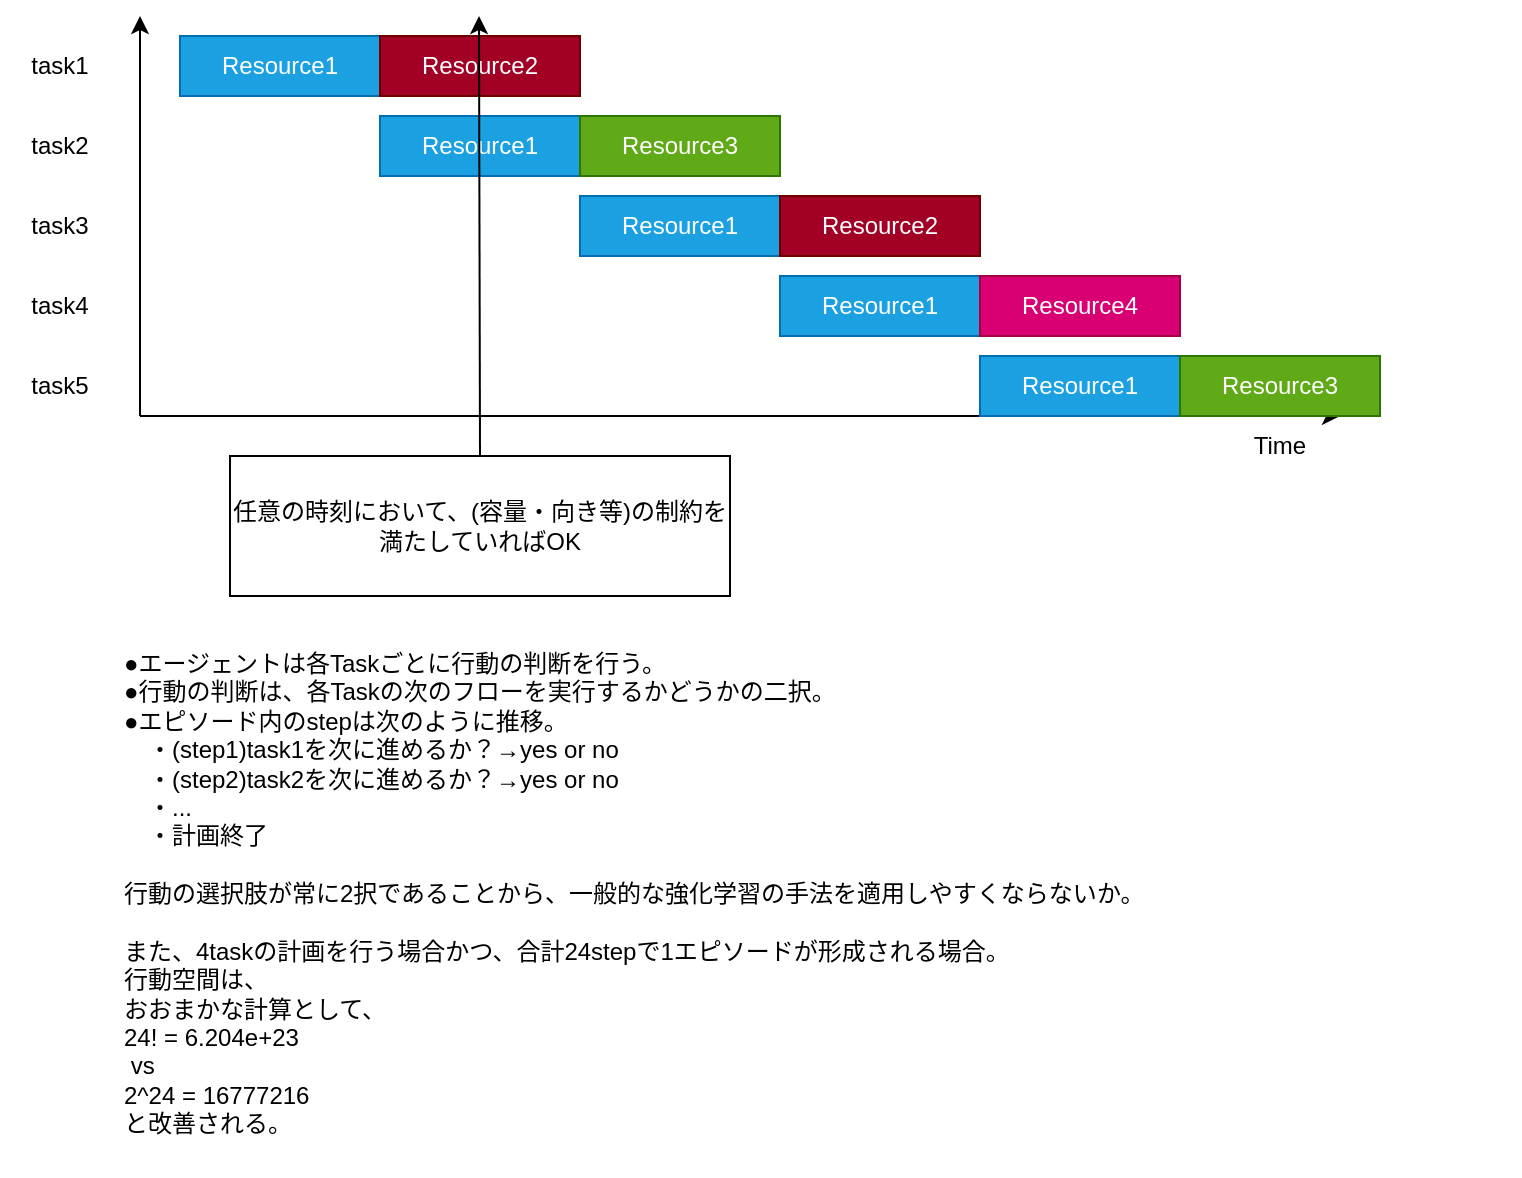 <mxfile>
    <diagram id="evZOq1ipROUwKTbdPmKF" name="ページ1">
        <mxGraphModel dx="1160" dy="779" grid="1" gridSize="10" guides="1" tooltips="1" connect="1" arrows="1" fold="1" page="1" pageScale="1" pageWidth="827" pageHeight="1169" math="0" shadow="0">
            <root>
                <mxCell id="0"/>
                <mxCell id="1" parent="0"/>
                <mxCell id="2" value="Resource1" style="rounded=0;whiteSpace=wrap;html=1;fillColor=#1ba1e2;fontColor=#ffffff;strokeColor=#006EAF;" parent="1" vertex="1">
                    <mxGeometry x="100" y="90" width="100" height="30" as="geometry"/>
                </mxCell>
                <mxCell id="3" value="" style="endArrow=classic;html=1;" parent="1" edge="1">
                    <mxGeometry width="50" height="50" relative="1" as="geometry">
                        <mxPoint x="80" y="280" as="sourcePoint"/>
                        <mxPoint x="80" y="80" as="targetPoint"/>
                    </mxGeometry>
                </mxCell>
                <mxCell id="4" value="" style="endArrow=classic;html=1;" parent="1" edge="1">
                    <mxGeometry width="50" height="50" relative="1" as="geometry">
                        <mxPoint x="80" y="280" as="sourcePoint"/>
                        <mxPoint x="680" y="280" as="targetPoint"/>
                    </mxGeometry>
                </mxCell>
                <mxCell id="5" value="task1" style="text;html=1;strokeColor=none;fillColor=none;align=center;verticalAlign=middle;whiteSpace=wrap;rounded=0;" parent="1" vertex="1">
                    <mxGeometry x="10" y="90" width="60" height="30" as="geometry"/>
                </mxCell>
                <mxCell id="6" value="task3" style="text;html=1;strokeColor=none;fillColor=none;align=center;verticalAlign=middle;whiteSpace=wrap;rounded=0;" parent="1" vertex="1">
                    <mxGeometry x="10" y="170" width="60" height="30" as="geometry"/>
                </mxCell>
                <mxCell id="7" value="task4" style="text;html=1;strokeColor=none;fillColor=none;align=center;verticalAlign=middle;whiteSpace=wrap;rounded=0;" parent="1" vertex="1">
                    <mxGeometry x="10" y="210" width="60" height="30" as="geometry"/>
                </mxCell>
                <mxCell id="8" value="task5" style="text;html=1;strokeColor=none;fillColor=none;align=center;verticalAlign=middle;whiteSpace=wrap;rounded=0;" parent="1" vertex="1">
                    <mxGeometry x="10" y="250" width="60" height="30" as="geometry"/>
                </mxCell>
                <mxCell id="9" value="task2" style="text;html=1;strokeColor=none;fillColor=none;align=center;verticalAlign=middle;whiteSpace=wrap;rounded=0;" parent="1" vertex="1">
                    <mxGeometry x="10" y="130" width="60" height="30" as="geometry"/>
                </mxCell>
                <mxCell id="10" value="Time" style="text;html=1;strokeColor=none;fillColor=none;align=center;verticalAlign=middle;whiteSpace=wrap;rounded=0;" parent="1" vertex="1">
                    <mxGeometry x="620" y="280" width="60" height="30" as="geometry"/>
                </mxCell>
                <mxCell id="11" value="Resource1" style="rounded=0;whiteSpace=wrap;html=1;fillColor=#1ba1e2;fontColor=#ffffff;strokeColor=#006EAF;" parent="1" vertex="1">
                    <mxGeometry x="200" y="130" width="100" height="30" as="geometry"/>
                </mxCell>
                <mxCell id="12" value="Resource1" style="rounded=0;whiteSpace=wrap;html=1;fillColor=#1ba1e2;fontColor=#ffffff;strokeColor=#006EAF;" parent="1" vertex="1">
                    <mxGeometry x="300" y="170" width="100" height="30" as="geometry"/>
                </mxCell>
                <mxCell id="13" value="Resource1" style="rounded=0;whiteSpace=wrap;html=1;fillColor=#1ba1e2;fontColor=#ffffff;strokeColor=#006EAF;" parent="1" vertex="1">
                    <mxGeometry x="400" y="210" width="100" height="30" as="geometry"/>
                </mxCell>
                <mxCell id="14" value="Resource1" style="rounded=0;whiteSpace=wrap;html=1;fillColor=#1ba1e2;fontColor=#ffffff;strokeColor=#006EAF;" parent="1" vertex="1">
                    <mxGeometry x="500" y="250" width="100" height="30" as="geometry"/>
                </mxCell>
                <mxCell id="15" value="任意の時刻において、(容量・向き等)の制約を満たしていればOK" style="text;html=1;strokeColor=default;fillColor=none;align=center;verticalAlign=middle;whiteSpace=wrap;rounded=0;" vertex="1" parent="1">
                    <mxGeometry x="125" y="300" width="250" height="70" as="geometry"/>
                </mxCell>
                <mxCell id="16" value="Resource2" style="rounded=0;whiteSpace=wrap;html=1;fillColor=#a20025;fontColor=#ffffff;strokeColor=#6F0000;" vertex="1" parent="1">
                    <mxGeometry x="200" y="90" width="100" height="30" as="geometry"/>
                </mxCell>
                <mxCell id="17" value="Resource3" style="rounded=0;whiteSpace=wrap;html=1;fillColor=#60a917;fontColor=#ffffff;strokeColor=#2D7600;" vertex="1" parent="1">
                    <mxGeometry x="300" y="130" width="100" height="30" as="geometry"/>
                </mxCell>
                <mxCell id="18" value="Resource2" style="rounded=0;whiteSpace=wrap;html=1;fillColor=#a20025;fontColor=#ffffff;strokeColor=#6F0000;" vertex="1" parent="1">
                    <mxGeometry x="400" y="170" width="100" height="30" as="geometry"/>
                </mxCell>
                <mxCell id="19" value="Resource4" style="rounded=0;whiteSpace=wrap;html=1;fillColor=#d80073;fontColor=#ffffff;strokeColor=#A50040;" vertex="1" parent="1">
                    <mxGeometry x="500" y="210" width="100" height="30" as="geometry"/>
                </mxCell>
                <mxCell id="20" value="Resource3" style="rounded=0;whiteSpace=wrap;html=1;fillColor=#60a917;fontColor=#ffffff;strokeColor=#2D7600;" vertex="1" parent="1">
                    <mxGeometry x="600" y="250" width="100" height="30" as="geometry"/>
                </mxCell>
                <mxCell id="21" value="" style="endArrow=classic;html=1;exitX=0.5;exitY=0;exitDx=0;exitDy=0;" edge="1" parent="1" source="15">
                    <mxGeometry width="50" height="50" relative="1" as="geometry">
                        <mxPoint x="250" y="290" as="sourcePoint"/>
                        <mxPoint x="249.5" y="80" as="targetPoint"/>
                    </mxGeometry>
                </mxCell>
                <mxCell id="22" value="●エージェントは各Taskごとに行動の判断を行う。&lt;br&gt;●行動の判断は、各Taskの次のフローを実行するかどうかの二択。&lt;br&gt;●エピソード内のstepは次のように推移。&lt;br&gt;　・(step1)task1を次に進めるか？→yes or no&lt;br&gt;　・(step2)task2を次に進めるか？→yes or no&lt;br&gt;　・...&lt;br&gt;　・計画終了&lt;br&gt;&lt;br&gt;行動の選択肢が常に2択であることから、一般的な強化学習の手法を適用しやすくならないか。&lt;br&gt;&lt;br&gt;また、4taskの計画を行う場合かつ、合計24stepで1エピソードが形成される場合。&lt;br&gt;行動空間は、&lt;br&gt;おおまかな計算として、&lt;br&gt;24! =&amp;nbsp;&lt;span id=&quot;cwos&quot; class=&quot;qv3Wpe&quot;&gt;6.204e+23&lt;/span&gt;&lt;br&gt;&amp;nbsp;vs &lt;br&gt;2^24 =&amp;nbsp;&lt;span id=&quot;cwos&quot; class=&quot;qv3Wpe&quot;&gt;16777216&lt;br&gt;と改善される。&lt;br&gt;&lt;/span&gt;" style="text;html=1;strokeColor=none;fillColor=none;align=left;verticalAlign=top;whiteSpace=wrap;rounded=0;" vertex="1" parent="1">
                    <mxGeometry x="70" y="390" width="700" height="270" as="geometry"/>
                </mxCell>
            </root>
        </mxGraphModel>
    </diagram>
</mxfile>